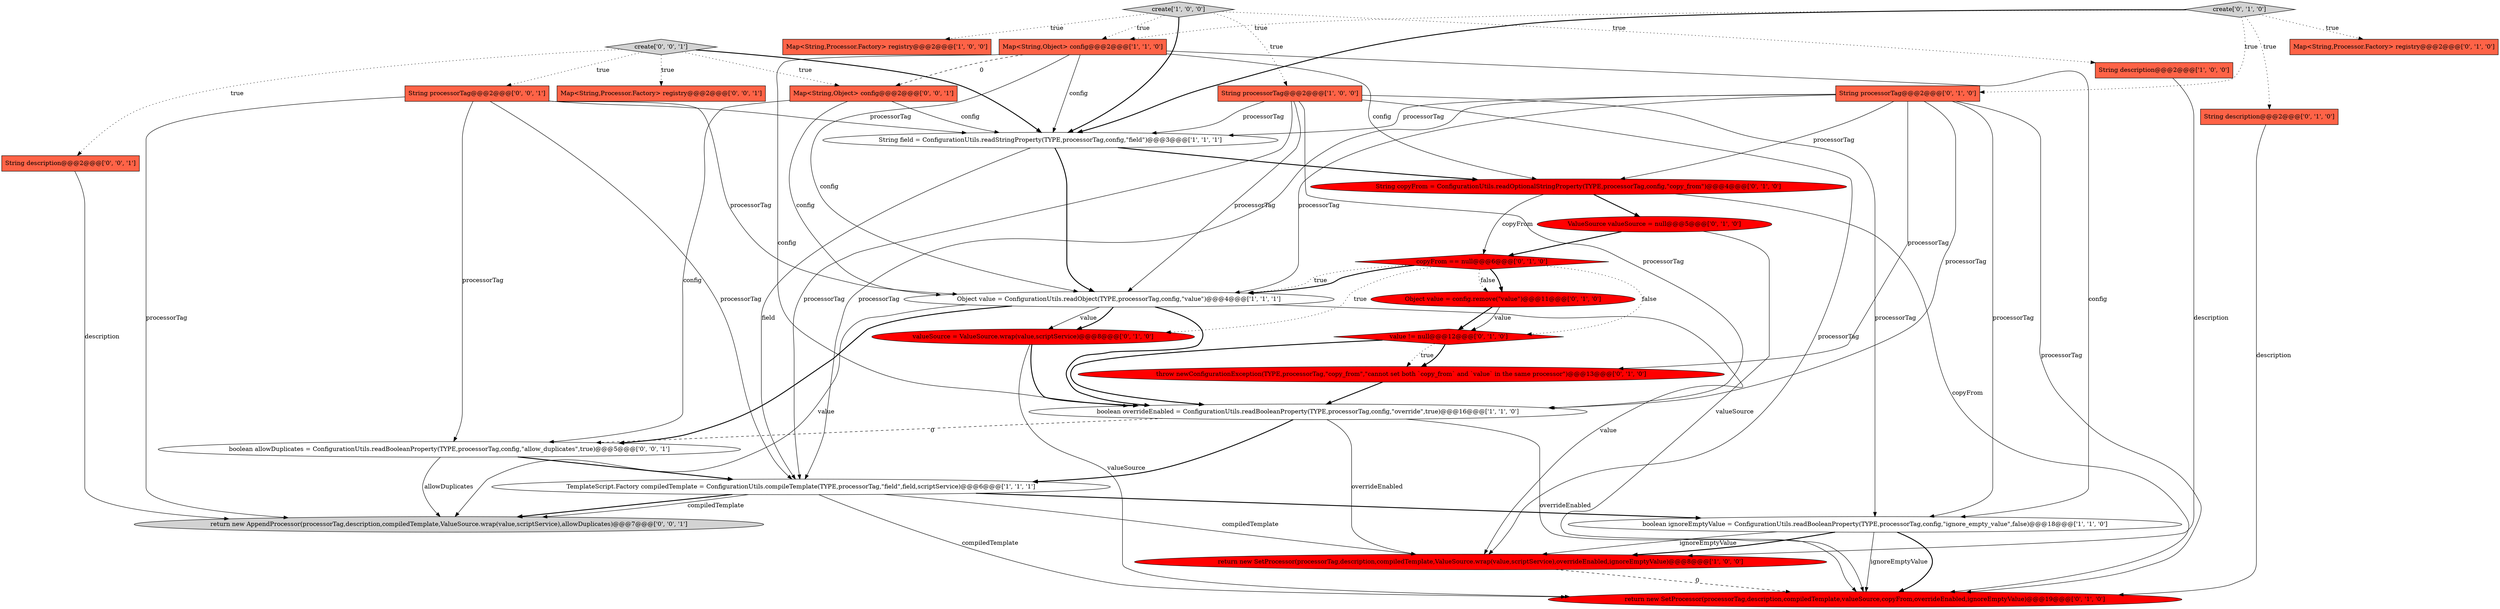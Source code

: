 digraph {
6 [style = filled, label = "String field = ConfigurationUtils.readStringProperty(TYPE,processorTag,config,\"field\")@@@3@@@['1', '1', '1']", fillcolor = white, shape = ellipse image = "AAA0AAABBB1BBB"];
27 [style = filled, label = "Map<String,Processor.Factory> registry@@@2@@@['0', '0', '1']", fillcolor = tomato, shape = box image = "AAA0AAABBB3BBB"];
2 [style = filled, label = "Map<String,Processor.Factory> registry@@@2@@@['1', '0', '0']", fillcolor = tomato, shape = box image = "AAA0AAABBB1BBB"];
0 [style = filled, label = "String description@@@2@@@['1', '0', '0']", fillcolor = tomato, shape = box image = "AAA0AAABBB1BBB"];
25 [style = filled, label = "boolean allowDuplicates = ConfigurationUtils.readBooleanProperty(TYPE,processorTag,config,\"allow_duplicates\",true)@@@5@@@['0', '0', '1']", fillcolor = white, shape = ellipse image = "AAA0AAABBB3BBB"];
4 [style = filled, label = "return new SetProcessor(processorTag,description,compiledTemplate,ValueSource.wrap(value,scriptService),overrideEnabled,ignoreEmptyValue)@@@8@@@['1', '0', '0']", fillcolor = red, shape = ellipse image = "AAA1AAABBB1BBB"];
11 [style = filled, label = "Object value = config.remove(\"value\")@@@11@@@['0', '1', '0']", fillcolor = red, shape = ellipse image = "AAA1AAABBB2BBB"];
20 [style = filled, label = "valueSource = ValueSource.wrap(value,scriptService)@@@8@@@['0', '1', '0']", fillcolor = red, shape = ellipse image = "AAA1AAABBB2BBB"];
29 [style = filled, label = "create['0', '0', '1']", fillcolor = lightgray, shape = diamond image = "AAA0AAABBB3BBB"];
19 [style = filled, label = "copyFrom == null@@@6@@@['0', '1', '0']", fillcolor = red, shape = diamond image = "AAA1AAABBB2BBB"];
12 [style = filled, label = "create['0', '1', '0']", fillcolor = lightgray, shape = diamond image = "AAA0AAABBB2BBB"];
22 [style = filled, label = "throw newConfigurationException(TYPE,processorTag,\"copy_from\",\"cannot set both `copy_from` and `value` in the same processor\")@@@13@@@['0', '1', '0']", fillcolor = red, shape = ellipse image = "AAA1AAABBB2BBB"];
24 [style = filled, label = "String description@@@2@@@['0', '0', '1']", fillcolor = tomato, shape = box image = "AAA0AAABBB3BBB"];
14 [style = filled, label = "return new SetProcessor(processorTag,description,compiledTemplate,valueSource,copyFrom,overrideEnabled,ignoreEmptyValue)@@@19@@@['0', '1', '0']", fillcolor = red, shape = ellipse image = "AAA1AAABBB2BBB"];
17 [style = filled, label = "String copyFrom = ConfigurationUtils.readOptionalStringProperty(TYPE,processorTag,config,\"copy_from\")@@@4@@@['0', '1', '0']", fillcolor = red, shape = ellipse image = "AAA1AAABBB2BBB"];
15 [style = filled, label = "ValueSource valueSource = null@@@5@@@['0', '1', '0']", fillcolor = red, shape = ellipse image = "AAA1AAABBB2BBB"];
7 [style = filled, label = "create['1', '0', '0']", fillcolor = lightgray, shape = diamond image = "AAA0AAABBB1BBB"];
9 [style = filled, label = "Object value = ConfigurationUtils.readObject(TYPE,processorTag,config,\"value\")@@@4@@@['1', '1', '1']", fillcolor = white, shape = ellipse image = "AAA0AAABBB1BBB"];
26 [style = filled, label = "String processorTag@@@2@@@['0', '0', '1']", fillcolor = tomato, shape = box image = "AAA0AAABBB3BBB"];
8 [style = filled, label = "Map<String,Object> config@@@2@@@['1', '1', '0']", fillcolor = tomato, shape = box image = "AAA0AAABBB1BBB"];
18 [style = filled, label = "Map<String,Processor.Factory> registry@@@2@@@['0', '1', '0']", fillcolor = tomato, shape = box image = "AAA0AAABBB2BBB"];
10 [style = filled, label = "TemplateScript.Factory compiledTemplate = ConfigurationUtils.compileTemplate(TYPE,processorTag,\"field\",field,scriptService)@@@6@@@['1', '1', '1']", fillcolor = white, shape = ellipse image = "AAA0AAABBB1BBB"];
23 [style = filled, label = "return new AppendProcessor(processorTag,description,compiledTemplate,ValueSource.wrap(value,scriptService),allowDuplicates)@@@7@@@['0', '0', '1']", fillcolor = lightgray, shape = ellipse image = "AAA0AAABBB3BBB"];
21 [style = filled, label = "value != null@@@12@@@['0', '1', '0']", fillcolor = red, shape = diamond image = "AAA1AAABBB2BBB"];
16 [style = filled, label = "String description@@@2@@@['0', '1', '0']", fillcolor = tomato, shape = box image = "AAA0AAABBB2BBB"];
5 [style = filled, label = "String processorTag@@@2@@@['1', '0', '0']", fillcolor = tomato, shape = box image = "AAA0AAABBB1BBB"];
3 [style = filled, label = "boolean overrideEnabled = ConfigurationUtils.readBooleanProperty(TYPE,processorTag,config,\"override\",true)@@@16@@@['1', '1', '0']", fillcolor = white, shape = ellipse image = "AAA0AAABBB1BBB"];
13 [style = filled, label = "String processorTag@@@2@@@['0', '1', '0']", fillcolor = tomato, shape = box image = "AAA0AAABBB2BBB"];
28 [style = filled, label = "Map<String,Object> config@@@2@@@['0', '0', '1']", fillcolor = tomato, shape = box image = "AAA0AAABBB3BBB"];
1 [style = filled, label = "boolean ignoreEmptyValue = ConfigurationUtils.readBooleanProperty(TYPE,processorTag,config,\"ignore_empty_value\",false)@@@18@@@['1', '1', '0']", fillcolor = white, shape = ellipse image = "AAA0AAABBB1BBB"];
1->14 [style = solid, label="ignoreEmptyValue"];
13->9 [style = solid, label="processorTag"];
12->8 [style = dotted, label="true"];
19->11 [style = bold, label=""];
29->26 [style = dotted, label="true"];
17->19 [style = solid, label="copyFrom"];
0->4 [style = solid, label="description"];
29->6 [style = bold, label=""];
19->9 [style = bold, label=""];
5->3 [style = solid, label="processorTag"];
8->6 [style = solid, label="config"];
28->9 [style = solid, label="config"];
28->6 [style = solid, label="config"];
25->10 [style = bold, label=""];
1->4 [style = solid, label="ignoreEmptyValue"];
11->21 [style = solid, label="value"];
8->3 [style = solid, label="config"];
9->20 [style = solid, label="value"];
21->3 [style = bold, label=""];
16->14 [style = solid, label="description"];
5->10 [style = solid, label="processorTag"];
28->25 [style = solid, label="config"];
1->4 [style = bold, label=""];
13->3 [style = solid, label="processorTag"];
3->14 [style = solid, label="overrideEnabled"];
9->23 [style = solid, label="value"];
21->22 [style = dotted, label="true"];
12->18 [style = dotted, label="true"];
20->3 [style = bold, label=""];
26->9 [style = solid, label="processorTag"];
8->28 [style = dashed, label="0"];
13->6 [style = solid, label="processorTag"];
3->10 [style = bold, label=""];
21->22 [style = bold, label=""];
13->22 [style = solid, label="processorTag"];
7->6 [style = bold, label=""];
19->9 [style = dotted, label="true"];
17->15 [style = bold, label=""];
19->21 [style = dotted, label="false"];
13->1 [style = solid, label="processorTag"];
10->1 [style = bold, label=""];
7->8 [style = dotted, label="true"];
6->17 [style = bold, label=""];
7->2 [style = dotted, label="true"];
26->10 [style = solid, label="processorTag"];
26->6 [style = solid, label="processorTag"];
19->11 [style = dotted, label="false"];
6->10 [style = solid, label="field"];
11->21 [style = bold, label=""];
13->17 [style = solid, label="processorTag"];
8->1 [style = solid, label="config"];
9->20 [style = bold, label=""];
15->19 [style = bold, label=""];
7->0 [style = dotted, label="true"];
5->9 [style = solid, label="processorTag"];
5->1 [style = solid, label="processorTag"];
7->5 [style = dotted, label="true"];
26->25 [style = solid, label="processorTag"];
20->14 [style = solid, label="valueSource"];
12->13 [style = dotted, label="true"];
29->28 [style = dotted, label="true"];
10->23 [style = bold, label=""];
26->23 [style = solid, label="processorTag"];
13->10 [style = solid, label="processorTag"];
24->23 [style = solid, label="description"];
5->6 [style = solid, label="processorTag"];
9->3 [style = bold, label=""];
4->14 [style = dashed, label="0"];
17->14 [style = solid, label="copyFrom"];
29->24 [style = dotted, label="true"];
10->14 [style = solid, label="compiledTemplate"];
9->4 [style = solid, label="value"];
10->23 [style = solid, label="compiledTemplate"];
13->14 [style = solid, label="processorTag"];
5->4 [style = solid, label="processorTag"];
3->4 [style = solid, label="overrideEnabled"];
19->20 [style = dotted, label="true"];
29->27 [style = dotted, label="true"];
15->14 [style = solid, label="valueSource"];
12->6 [style = bold, label=""];
8->17 [style = solid, label="config"];
22->3 [style = bold, label=""];
8->9 [style = solid, label="config"];
12->16 [style = dotted, label="true"];
9->25 [style = bold, label=""];
25->23 [style = solid, label="allowDuplicates"];
1->14 [style = bold, label=""];
6->9 [style = bold, label=""];
10->4 [style = solid, label="compiledTemplate"];
3->25 [style = dashed, label="0"];
}

